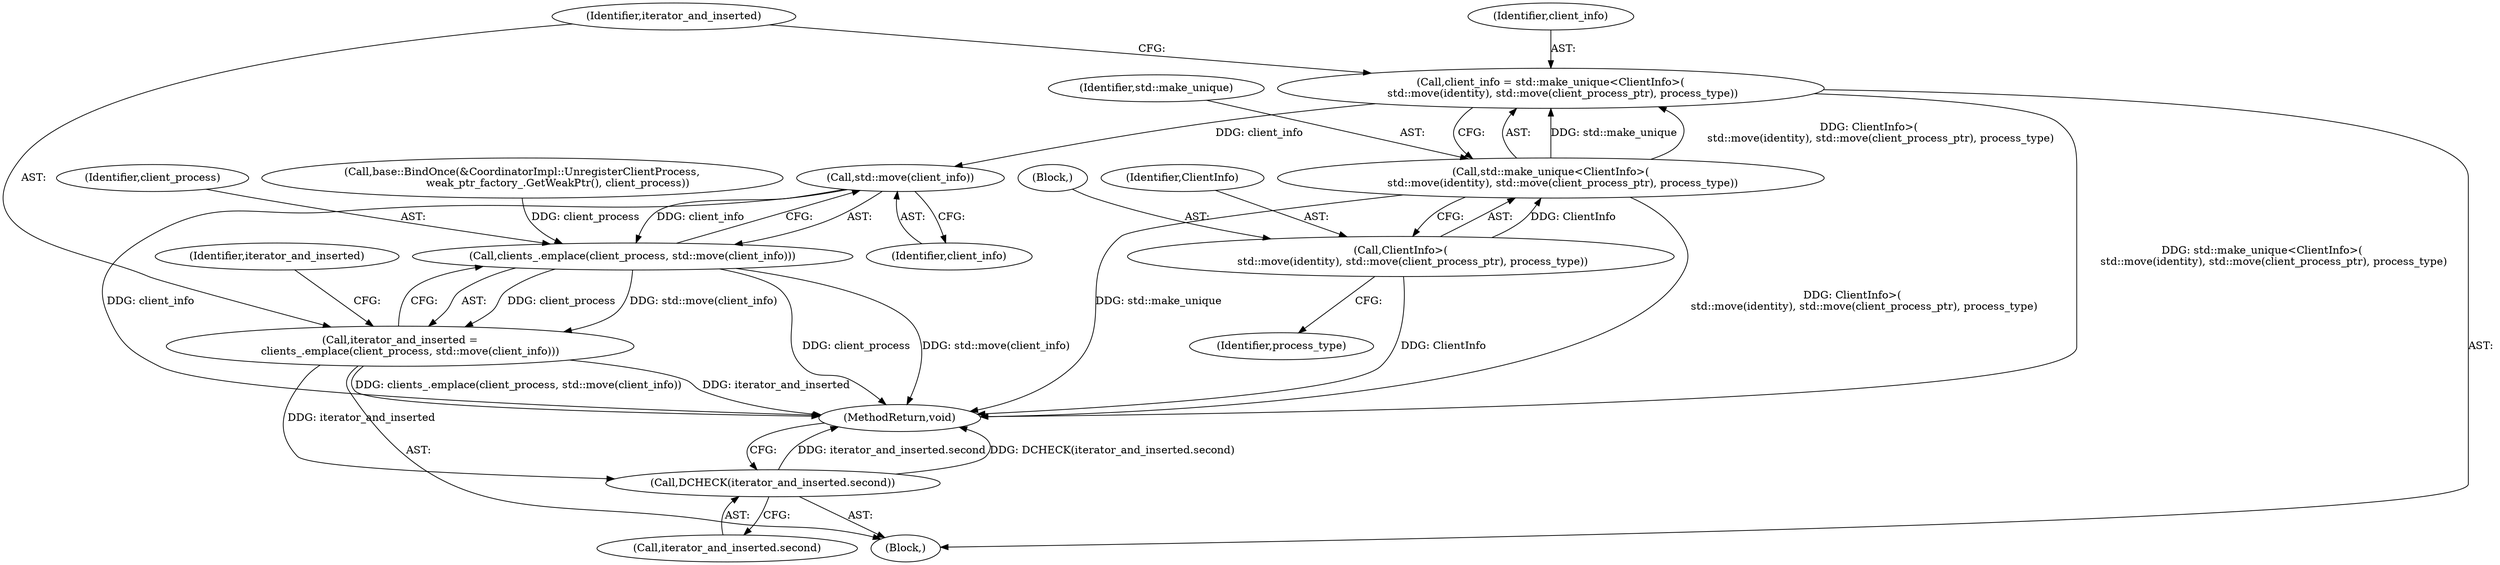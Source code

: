 digraph "0_Chrome_fa76a9f7ef6a028f83f97c181b150ecfd2b13be1_3@API" {
"1000139" [label="(Call,std::move(client_info))"];
"1000121" [label="(Call,client_info = std::make_unique<ClientInfo>(\n       std::move(identity), std::move(client_process_ptr), process_type))"];
"1000123" [label="(Call,std::make_unique<ClientInfo>(\n       std::move(identity), std::move(client_process_ptr), process_type))"];
"1000125" [label="(Call,ClientInfo>(\n       std::move(identity), std::move(client_process_ptr), process_type))"];
"1000137" [label="(Call,clients_.emplace(client_process, std::move(client_info)))"];
"1000135" [label="(Call,iterator_and_inserted =\n      clients_.emplace(client_process, std::move(client_info)))"];
"1000141" [label="(Call,DCHECK(iterator_and_inserted.second))"];
"1000143" [label="(Identifier,iterator_and_inserted)"];
"1000141" [label="(Call,DCHECK(iterator_and_inserted.second))"];
"1000139" [label="(Call,std::move(client_info))"];
"1000137" [label="(Call,clients_.emplace(client_process, std::move(client_info)))"];
"1000123" [label="(Call,std::make_unique<ClientInfo>(\n       std::move(identity), std::move(client_process_ptr), process_type))"];
"1000122" [label="(Identifier,client_info)"];
"1000133" [label="(Identifier,process_type)"];
"1000126" [label="(Identifier,ClientInfo)"];
"1000140" [label="(Identifier,client_info)"];
"1000124" [label="(Identifier,std::make_unique)"];
"1000135" [label="(Call,iterator_and_inserted =\n      clients_.emplace(client_process, std::move(client_info)))"];
"1000145" [label="(MethodReturn,void)"];
"1000125" [label="(Call,ClientInfo>(\n       std::move(identity), std::move(client_process_ptr), process_type))"];
"1000127" [label="(Block,)"];
"1000138" [label="(Identifier,client_process)"];
"1000111" [label="(Call,base::BindOnce(&CoordinatorImpl::UnregisterClientProcess,\n                     weak_ptr_factory_.GetWeakPtr(), client_process))"];
"1000136" [label="(Identifier,iterator_and_inserted)"];
"1000142" [label="(Call,iterator_and_inserted.second)"];
"1000103" [label="(Block,)"];
"1000121" [label="(Call,client_info = std::make_unique<ClientInfo>(\n       std::move(identity), std::move(client_process_ptr), process_type))"];
"1000139" -> "1000137"  [label="AST: "];
"1000139" -> "1000140"  [label="CFG: "];
"1000140" -> "1000139"  [label="AST: "];
"1000137" -> "1000139"  [label="CFG: "];
"1000139" -> "1000145"  [label="DDG: client_info"];
"1000139" -> "1000137"  [label="DDG: client_info"];
"1000121" -> "1000139"  [label="DDG: client_info"];
"1000121" -> "1000103"  [label="AST: "];
"1000121" -> "1000123"  [label="CFG: "];
"1000122" -> "1000121"  [label="AST: "];
"1000123" -> "1000121"  [label="AST: "];
"1000136" -> "1000121"  [label="CFG: "];
"1000121" -> "1000145"  [label="DDG: std::make_unique<ClientInfo>(\n       std::move(identity), std::move(client_process_ptr), process_type)"];
"1000123" -> "1000121"  [label="DDG: std::make_unique"];
"1000123" -> "1000121"  [label="DDG: ClientInfo>(\n       std::move(identity), std::move(client_process_ptr), process_type)"];
"1000123" -> "1000125"  [label="CFG: "];
"1000124" -> "1000123"  [label="AST: "];
"1000125" -> "1000123"  [label="AST: "];
"1000123" -> "1000145"  [label="DDG: ClientInfo>(\n       std::move(identity), std::move(client_process_ptr), process_type)"];
"1000123" -> "1000145"  [label="DDG: std::make_unique"];
"1000125" -> "1000123"  [label="DDG: ClientInfo"];
"1000125" -> "1000133"  [label="CFG: "];
"1000126" -> "1000125"  [label="AST: "];
"1000127" -> "1000125"  [label="AST: "];
"1000125" -> "1000145"  [label="DDG: ClientInfo"];
"1000137" -> "1000135"  [label="AST: "];
"1000138" -> "1000137"  [label="AST: "];
"1000135" -> "1000137"  [label="CFG: "];
"1000137" -> "1000145"  [label="DDG: std::move(client_info)"];
"1000137" -> "1000145"  [label="DDG: client_process"];
"1000137" -> "1000135"  [label="DDG: client_process"];
"1000137" -> "1000135"  [label="DDG: std::move(client_info)"];
"1000111" -> "1000137"  [label="DDG: client_process"];
"1000135" -> "1000103"  [label="AST: "];
"1000136" -> "1000135"  [label="AST: "];
"1000143" -> "1000135"  [label="CFG: "];
"1000135" -> "1000145"  [label="DDG: iterator_and_inserted"];
"1000135" -> "1000145"  [label="DDG: clients_.emplace(client_process, std::move(client_info))"];
"1000135" -> "1000141"  [label="DDG: iterator_and_inserted"];
"1000141" -> "1000103"  [label="AST: "];
"1000141" -> "1000142"  [label="CFG: "];
"1000142" -> "1000141"  [label="AST: "];
"1000145" -> "1000141"  [label="CFG: "];
"1000141" -> "1000145"  [label="DDG: iterator_and_inserted.second"];
"1000141" -> "1000145"  [label="DDG: DCHECK(iterator_and_inserted.second)"];
}
